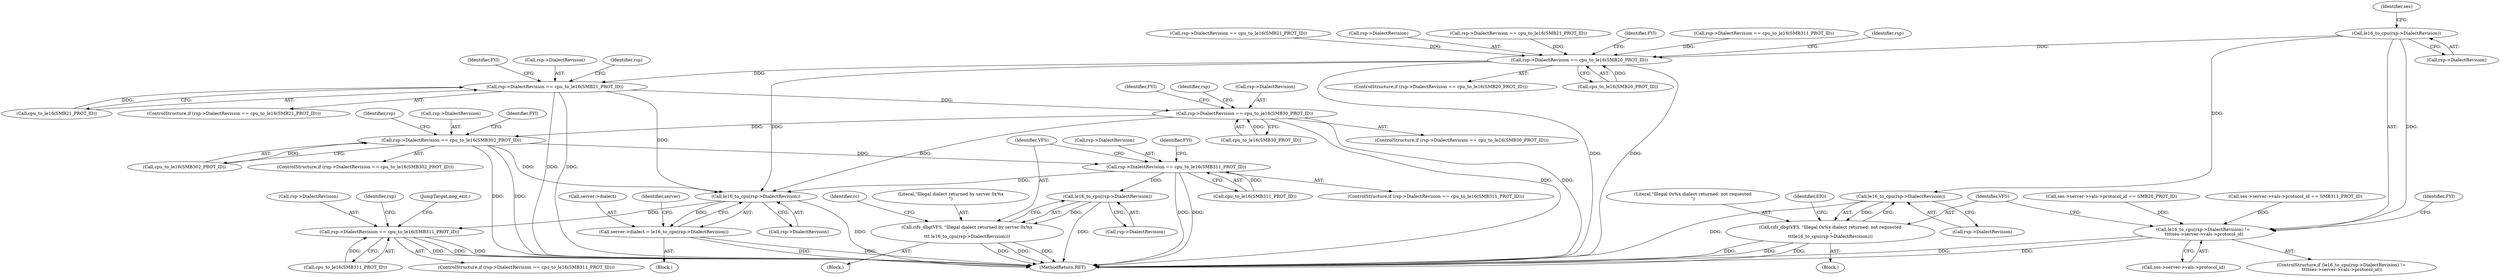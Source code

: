 digraph "0_linux_b57a55e2200ede754e4dc9cce4ba9402544b9365@pointer" {
"1000588" [label="(Call,le16_to_cpu(rsp->DialectRevision))"];
"1000587" [label="(Call,le16_to_cpu(rsp->DialectRevision) !=\n \t\t\t\tses->server->vals->protocol_id)"];
"1000603" [label="(Call,le16_to_cpu(rsp->DialectRevision))"];
"1000600" [label="(Call,cifs_dbg(VFS, \"Illegal 0x%x dialect returned: not requested\n\",\n\t\t\tle16_to_cpu(rsp->DialectRevision)))"];
"1000617" [label="(Call,rsp->DialectRevision == cpu_to_le16(SMB20_PROT_ID))"];
"1000628" [label="(Call,rsp->DialectRevision == cpu_to_le16(SMB21_PROT_ID))"];
"1000639" [label="(Call,rsp->DialectRevision == cpu_to_le16(SMB30_PROT_ID))"];
"1000650" [label="(Call,rsp->DialectRevision == cpu_to_le16(SMB302_PROT_ID))"];
"1000661" [label="(Call,rsp->DialectRevision == cpu_to_le16(SMB311_PROT_ID))"];
"1000675" [label="(Call,le16_to_cpu(rsp->DialectRevision))"];
"1000672" [label="(Call,cifs_dbg(VFS, \"Illegal dialect returned by server 0x%x\n\",\n\t\t\t le16_to_cpu(rsp->DialectRevision)))"];
"1000688" [label="(Call,le16_to_cpu(rsp->DialectRevision))"];
"1000684" [label="(Call,server->dialect = le16_to_cpu(rsp->DialectRevision))"];
"1000819" [label="(Call,rsp->DialectRevision == cpu_to_le16(SMB311_PROT_ID))"];
"1000611" [label="(Identifier,FYI)"];
"1000618" [label="(Call,rsp->DialectRevision)"];
"1000676" [label="(Call,rsp->DialectRevision)"];
"1000601" [label="(Identifier,VFS)"];
"1000842" [label="(JumpTarget,neg_exit:)"];
"1000651" [label="(Call,rsp->DialectRevision)"];
"1000621" [label="(Call,cpu_to_le16(SMB20_PROT_ID))"];
"1000638" [label="(ControlStructure,if (rsp->DialectRevision == cpu_to_le16(SMB30_PROT_ID)))"];
"1000603" [label="(Call,le16_to_cpu(rsp->DialectRevision))"];
"1000628" [label="(Call,rsp->DialectRevision == cpu_to_le16(SMB21_PROT_ID))"];
"1000688" [label="(Call,le16_to_cpu(rsp->DialectRevision))"];
"1000627" [label="(ControlStructure,if (rsp->DialectRevision == cpu_to_le16(SMB21_PROT_ID)))"];
"1000639" [label="(Call,rsp->DialectRevision == cpu_to_le16(SMB30_PROT_ID))"];
"1000650" [label="(Call,rsp->DialectRevision == cpu_to_le16(SMB302_PROT_ID))"];
"1000671" [label="(Block,)"];
"1000588" [label="(Call,le16_to_cpu(rsp->DialectRevision))"];
"1000604" [label="(Call,rsp->DialectRevision)"];
"1000617" [label="(Call,rsp->DialectRevision == cpu_to_le16(SMB20_PROT_ID))"];
"1000649" [label="(ControlStructure,if (rsp->DialectRevision == cpu_to_le16(SMB302_PROT_ID)))"];
"1000672" [label="(Call,cifs_dbg(VFS, \"Illegal dialect returned by server 0x%x\n\",\n\t\t\t le16_to_cpu(rsp->DialectRevision)))"];
"1000629" [label="(Call,rsp->DialectRevision)"];
"1000114" [label="(Block,)"];
"1000616" [label="(ControlStructure,if (rsp->DialectRevision == cpu_to_le16(SMB20_PROT_ID)))"];
"1000640" [label="(Call,rsp->DialectRevision)"];
"1000641" [label="(Identifier,rsp)"];
"1000345" [label="(Call,ses->server->vals->protocol_id == SMB20_PROT_ID)"];
"1000589" [label="(Call,rsp->DialectRevision)"];
"1000818" [label="(ControlStructure,if (rsp->DialectRevision == cpu_to_le16(SMB311_PROT_ID)))"];
"1000694" [label="(Identifier,server)"];
"1000685" [label="(Call,server->dialect)"];
"1000599" [label="(Block,)"];
"1000537" [label="(Call,rsp->DialectRevision == cpu_to_le16(SMB21_PROT_ID))"];
"1000632" [label="(Call,cpu_to_le16(SMB21_PROT_ID))"];
"1000646" [label="(Identifier,FYI)"];
"1000675" [label="(Call,le16_to_cpu(rsp->DialectRevision))"];
"1000657" [label="(Identifier,FYI)"];
"1000819" [label="(Call,rsp->DialectRevision == cpu_to_le16(SMB311_PROT_ID))"];
"1000820" [label="(Call,rsp->DialectRevision)"];
"1000643" [label="(Call,cpu_to_le16(SMB30_PROT_ID))"];
"1000624" [label="(Identifier,FYI)"];
"1000587" [label="(Call,le16_to_cpu(rsp->DialectRevision) !=\n \t\t\t\tses->server->vals->protocol_id)"];
"1000663" [label="(Identifier,rsp)"];
"1000595" [label="(Identifier,ses)"];
"1000586" [label="(ControlStructure,if (le16_to_cpu(rsp->DialectRevision) !=\n \t\t\t\tses->server->vals->protocol_id))"];
"1000600" [label="(Call,cifs_dbg(VFS, \"Illegal 0x%x dialect returned: not requested\n\",\n\t\t\tle16_to_cpu(rsp->DialectRevision)))"];
"1000635" [label="(Identifier,FYI)"];
"1000609" [label="(Identifier,EIO)"];
"1000652" [label="(Identifier,rsp)"];
"1000680" [label="(Identifier,rc)"];
"1000684" [label="(Call,server->dialect = le16_to_cpu(rsp->DialectRevision))"];
"1000823" [label="(Call,cpu_to_le16(SMB311_PROT_ID))"];
"1000668" [label="(Identifier,FYI)"];
"1000592" [label="(Call,ses->server->vals->protocol_id)"];
"1000848" [label="(MethodReturn,RET)"];
"1000602" [label="(Literal,\"Illegal 0x%x dialect returned: not requested\n\")"];
"1000562" [label="(Call,rsp->DialectRevision == cpu_to_le16(SMB311_PROT_ID))"];
"1000661" [label="(Call,rsp->DialectRevision == cpu_to_le16(SMB311_PROT_ID))"];
"1000660" [label="(ControlStructure,if (rsp->DialectRevision == cpu_to_le16(SMB311_PROT_ID)))"];
"1000689" [label="(Call,rsp->DialectRevision)"];
"1000673" [label="(Identifier,VFS)"];
"1000665" [label="(Call,cpu_to_le16(SMB311_PROT_ID))"];
"1000630" [label="(Identifier,rsp)"];
"1000654" [label="(Call,cpu_to_le16(SMB302_PROT_ID))"];
"1000494" [label="(Call,rsp->DialectRevision == cpu_to_le16(SMB21_PROT_ID))"];
"1000674" [label="(Literal,\"Illegal dialect returned by server 0x%x\n\")"];
"1000828" [label="(Identifier,rsp)"];
"1000372" [label="(Call,ses->server->vals->protocol_id == SMB311_PROT_ID)"];
"1000662" [label="(Call,rsp->DialectRevision)"];
"1000588" -> "1000587"  [label="AST: "];
"1000588" -> "1000589"  [label="CFG: "];
"1000589" -> "1000588"  [label="AST: "];
"1000595" -> "1000588"  [label="CFG: "];
"1000588" -> "1000587"  [label="DDG: "];
"1000588" -> "1000603"  [label="DDG: "];
"1000588" -> "1000617"  [label="DDG: "];
"1000587" -> "1000586"  [label="AST: "];
"1000587" -> "1000592"  [label="CFG: "];
"1000592" -> "1000587"  [label="AST: "];
"1000601" -> "1000587"  [label="CFG: "];
"1000611" -> "1000587"  [label="CFG: "];
"1000587" -> "1000848"  [label="DDG: "];
"1000587" -> "1000848"  [label="DDG: "];
"1000372" -> "1000587"  [label="DDG: "];
"1000345" -> "1000587"  [label="DDG: "];
"1000603" -> "1000600"  [label="AST: "];
"1000603" -> "1000604"  [label="CFG: "];
"1000604" -> "1000603"  [label="AST: "];
"1000600" -> "1000603"  [label="CFG: "];
"1000603" -> "1000848"  [label="DDG: "];
"1000603" -> "1000600"  [label="DDG: "];
"1000600" -> "1000599"  [label="AST: "];
"1000601" -> "1000600"  [label="AST: "];
"1000602" -> "1000600"  [label="AST: "];
"1000609" -> "1000600"  [label="CFG: "];
"1000600" -> "1000848"  [label="DDG: "];
"1000600" -> "1000848"  [label="DDG: "];
"1000600" -> "1000848"  [label="DDG: "];
"1000617" -> "1000616"  [label="AST: "];
"1000617" -> "1000621"  [label="CFG: "];
"1000618" -> "1000617"  [label="AST: "];
"1000621" -> "1000617"  [label="AST: "];
"1000624" -> "1000617"  [label="CFG: "];
"1000630" -> "1000617"  [label="CFG: "];
"1000617" -> "1000848"  [label="DDG: "];
"1000617" -> "1000848"  [label="DDG: "];
"1000562" -> "1000617"  [label="DDG: "];
"1000494" -> "1000617"  [label="DDG: "];
"1000537" -> "1000617"  [label="DDG: "];
"1000621" -> "1000617"  [label="DDG: "];
"1000617" -> "1000628"  [label="DDG: "];
"1000617" -> "1000688"  [label="DDG: "];
"1000628" -> "1000627"  [label="AST: "];
"1000628" -> "1000632"  [label="CFG: "];
"1000629" -> "1000628"  [label="AST: "];
"1000632" -> "1000628"  [label="AST: "];
"1000635" -> "1000628"  [label="CFG: "];
"1000641" -> "1000628"  [label="CFG: "];
"1000628" -> "1000848"  [label="DDG: "];
"1000628" -> "1000848"  [label="DDG: "];
"1000632" -> "1000628"  [label="DDG: "];
"1000628" -> "1000639"  [label="DDG: "];
"1000628" -> "1000688"  [label="DDG: "];
"1000639" -> "1000638"  [label="AST: "];
"1000639" -> "1000643"  [label="CFG: "];
"1000640" -> "1000639"  [label="AST: "];
"1000643" -> "1000639"  [label="AST: "];
"1000646" -> "1000639"  [label="CFG: "];
"1000652" -> "1000639"  [label="CFG: "];
"1000639" -> "1000848"  [label="DDG: "];
"1000639" -> "1000848"  [label="DDG: "];
"1000643" -> "1000639"  [label="DDG: "];
"1000639" -> "1000650"  [label="DDG: "];
"1000639" -> "1000688"  [label="DDG: "];
"1000650" -> "1000649"  [label="AST: "];
"1000650" -> "1000654"  [label="CFG: "];
"1000651" -> "1000650"  [label="AST: "];
"1000654" -> "1000650"  [label="AST: "];
"1000657" -> "1000650"  [label="CFG: "];
"1000663" -> "1000650"  [label="CFG: "];
"1000650" -> "1000848"  [label="DDG: "];
"1000650" -> "1000848"  [label="DDG: "];
"1000654" -> "1000650"  [label="DDG: "];
"1000650" -> "1000661"  [label="DDG: "];
"1000650" -> "1000688"  [label="DDG: "];
"1000661" -> "1000660"  [label="AST: "];
"1000661" -> "1000665"  [label="CFG: "];
"1000662" -> "1000661"  [label="AST: "];
"1000665" -> "1000661"  [label="AST: "];
"1000668" -> "1000661"  [label="CFG: "];
"1000673" -> "1000661"  [label="CFG: "];
"1000661" -> "1000848"  [label="DDG: "];
"1000661" -> "1000848"  [label="DDG: "];
"1000665" -> "1000661"  [label="DDG: "];
"1000661" -> "1000675"  [label="DDG: "];
"1000661" -> "1000688"  [label="DDG: "];
"1000675" -> "1000672"  [label="AST: "];
"1000675" -> "1000676"  [label="CFG: "];
"1000676" -> "1000675"  [label="AST: "];
"1000672" -> "1000675"  [label="CFG: "];
"1000675" -> "1000848"  [label="DDG: "];
"1000675" -> "1000672"  [label="DDG: "];
"1000672" -> "1000671"  [label="AST: "];
"1000673" -> "1000672"  [label="AST: "];
"1000674" -> "1000672"  [label="AST: "];
"1000680" -> "1000672"  [label="CFG: "];
"1000672" -> "1000848"  [label="DDG: "];
"1000672" -> "1000848"  [label="DDG: "];
"1000672" -> "1000848"  [label="DDG: "];
"1000688" -> "1000684"  [label="AST: "];
"1000688" -> "1000689"  [label="CFG: "];
"1000689" -> "1000688"  [label="AST: "];
"1000684" -> "1000688"  [label="CFG: "];
"1000688" -> "1000848"  [label="DDG: "];
"1000688" -> "1000684"  [label="DDG: "];
"1000688" -> "1000819"  [label="DDG: "];
"1000684" -> "1000114"  [label="AST: "];
"1000685" -> "1000684"  [label="AST: "];
"1000694" -> "1000684"  [label="CFG: "];
"1000684" -> "1000848"  [label="DDG: "];
"1000684" -> "1000848"  [label="DDG: "];
"1000819" -> "1000818"  [label="AST: "];
"1000819" -> "1000823"  [label="CFG: "];
"1000820" -> "1000819"  [label="AST: "];
"1000823" -> "1000819"  [label="AST: "];
"1000828" -> "1000819"  [label="CFG: "];
"1000842" -> "1000819"  [label="CFG: "];
"1000819" -> "1000848"  [label="DDG: "];
"1000819" -> "1000848"  [label="DDG: "];
"1000819" -> "1000848"  [label="DDG: "];
"1000823" -> "1000819"  [label="DDG: "];
}
